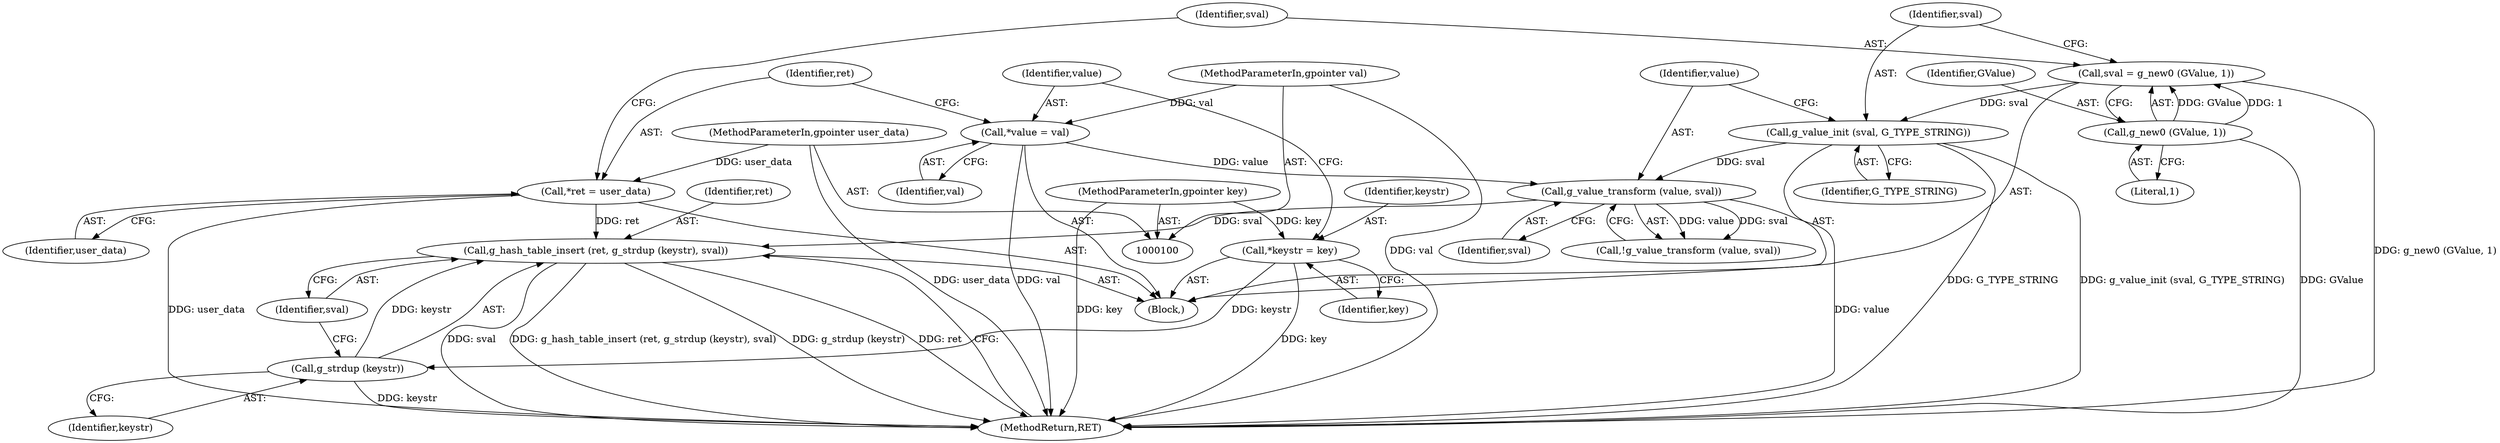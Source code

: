 digraph "1_dbus_9a6bce9b615abca6068348c1606ba8eaf13d9ae0_4@pointer" {
"1000132" [label="(Call,g_hash_table_insert (ret, g_strdup (keystr), sval))"];
"1000115" [label="(Call,*ret = user_data)"];
"1000103" [label="(MethodParameterIn,gpointer user_data)"];
"1000134" [label="(Call,g_strdup (keystr))"];
"1000106" [label="(Call,*keystr = key)"];
"1000101" [label="(MethodParameterIn,gpointer key)"];
"1000128" [label="(Call,g_value_transform (value, sval))"];
"1000110" [label="(Call,*value = val)"];
"1000102" [label="(MethodParameterIn,gpointer val)"];
"1000123" [label="(Call,g_value_init (sval, G_TYPE_STRING))"];
"1000118" [label="(Call,sval = g_new0 (GValue, 1))"];
"1000120" [label="(Call,g_new0 (GValue, 1))"];
"1000136" [label="(Identifier,sval)"];
"1000120" [label="(Call,g_new0 (GValue, 1))"];
"1000103" [label="(MethodParameterIn,gpointer user_data)"];
"1000127" [label="(Call,!g_value_transform (value, sval))"];
"1000123" [label="(Call,g_value_init (sval, G_TYPE_STRING))"];
"1000134" [label="(Call,g_strdup (keystr))"];
"1000130" [label="(Identifier,sval)"];
"1000108" [label="(Identifier,key)"];
"1000137" [label="(MethodReturn,RET)"];
"1000111" [label="(Identifier,value)"];
"1000133" [label="(Identifier,ret)"];
"1000101" [label="(MethodParameterIn,gpointer key)"];
"1000116" [label="(Identifier,ret)"];
"1000132" [label="(Call,g_hash_table_insert (ret, g_strdup (keystr), sval))"];
"1000125" [label="(Identifier,G_TYPE_STRING)"];
"1000102" [label="(MethodParameterIn,gpointer val)"];
"1000129" [label="(Identifier,value)"];
"1000106" [label="(Call,*keystr = key)"];
"1000135" [label="(Identifier,keystr)"];
"1000112" [label="(Identifier,val)"];
"1000119" [label="(Identifier,sval)"];
"1000124" [label="(Identifier,sval)"];
"1000107" [label="(Identifier,keystr)"];
"1000128" [label="(Call,g_value_transform (value, sval))"];
"1000110" [label="(Call,*value = val)"];
"1000115" [label="(Call,*ret = user_data)"];
"1000117" [label="(Identifier,user_data)"];
"1000104" [label="(Block,)"];
"1000122" [label="(Literal,1)"];
"1000121" [label="(Identifier,GValue)"];
"1000118" [label="(Call,sval = g_new0 (GValue, 1))"];
"1000132" -> "1000104"  [label="AST: "];
"1000132" -> "1000136"  [label="CFG: "];
"1000133" -> "1000132"  [label="AST: "];
"1000134" -> "1000132"  [label="AST: "];
"1000136" -> "1000132"  [label="AST: "];
"1000137" -> "1000132"  [label="CFG: "];
"1000132" -> "1000137"  [label="DDG: sval"];
"1000132" -> "1000137"  [label="DDG: g_hash_table_insert (ret, g_strdup (keystr), sval)"];
"1000132" -> "1000137"  [label="DDG: g_strdup (keystr)"];
"1000132" -> "1000137"  [label="DDG: ret"];
"1000115" -> "1000132"  [label="DDG: ret"];
"1000134" -> "1000132"  [label="DDG: keystr"];
"1000128" -> "1000132"  [label="DDG: sval"];
"1000115" -> "1000104"  [label="AST: "];
"1000115" -> "1000117"  [label="CFG: "];
"1000116" -> "1000115"  [label="AST: "];
"1000117" -> "1000115"  [label="AST: "];
"1000119" -> "1000115"  [label="CFG: "];
"1000115" -> "1000137"  [label="DDG: user_data"];
"1000103" -> "1000115"  [label="DDG: user_data"];
"1000103" -> "1000100"  [label="AST: "];
"1000103" -> "1000137"  [label="DDG: user_data"];
"1000134" -> "1000135"  [label="CFG: "];
"1000135" -> "1000134"  [label="AST: "];
"1000136" -> "1000134"  [label="CFG: "];
"1000134" -> "1000137"  [label="DDG: keystr"];
"1000106" -> "1000134"  [label="DDG: keystr"];
"1000106" -> "1000104"  [label="AST: "];
"1000106" -> "1000108"  [label="CFG: "];
"1000107" -> "1000106"  [label="AST: "];
"1000108" -> "1000106"  [label="AST: "];
"1000111" -> "1000106"  [label="CFG: "];
"1000106" -> "1000137"  [label="DDG: key"];
"1000101" -> "1000106"  [label="DDG: key"];
"1000101" -> "1000100"  [label="AST: "];
"1000101" -> "1000137"  [label="DDG: key"];
"1000128" -> "1000127"  [label="AST: "];
"1000128" -> "1000130"  [label="CFG: "];
"1000129" -> "1000128"  [label="AST: "];
"1000130" -> "1000128"  [label="AST: "];
"1000127" -> "1000128"  [label="CFG: "];
"1000128" -> "1000137"  [label="DDG: value"];
"1000128" -> "1000127"  [label="DDG: value"];
"1000128" -> "1000127"  [label="DDG: sval"];
"1000110" -> "1000128"  [label="DDG: value"];
"1000123" -> "1000128"  [label="DDG: sval"];
"1000110" -> "1000104"  [label="AST: "];
"1000110" -> "1000112"  [label="CFG: "];
"1000111" -> "1000110"  [label="AST: "];
"1000112" -> "1000110"  [label="AST: "];
"1000116" -> "1000110"  [label="CFG: "];
"1000110" -> "1000137"  [label="DDG: val"];
"1000102" -> "1000110"  [label="DDG: val"];
"1000102" -> "1000100"  [label="AST: "];
"1000102" -> "1000137"  [label="DDG: val"];
"1000123" -> "1000104"  [label="AST: "];
"1000123" -> "1000125"  [label="CFG: "];
"1000124" -> "1000123"  [label="AST: "];
"1000125" -> "1000123"  [label="AST: "];
"1000129" -> "1000123"  [label="CFG: "];
"1000123" -> "1000137"  [label="DDG: G_TYPE_STRING"];
"1000123" -> "1000137"  [label="DDG: g_value_init (sval, G_TYPE_STRING)"];
"1000118" -> "1000123"  [label="DDG: sval"];
"1000118" -> "1000104"  [label="AST: "];
"1000118" -> "1000120"  [label="CFG: "];
"1000119" -> "1000118"  [label="AST: "];
"1000120" -> "1000118"  [label="AST: "];
"1000124" -> "1000118"  [label="CFG: "];
"1000118" -> "1000137"  [label="DDG: g_new0 (GValue, 1)"];
"1000120" -> "1000118"  [label="DDG: GValue"];
"1000120" -> "1000118"  [label="DDG: 1"];
"1000120" -> "1000122"  [label="CFG: "];
"1000121" -> "1000120"  [label="AST: "];
"1000122" -> "1000120"  [label="AST: "];
"1000120" -> "1000137"  [label="DDG: GValue"];
}
